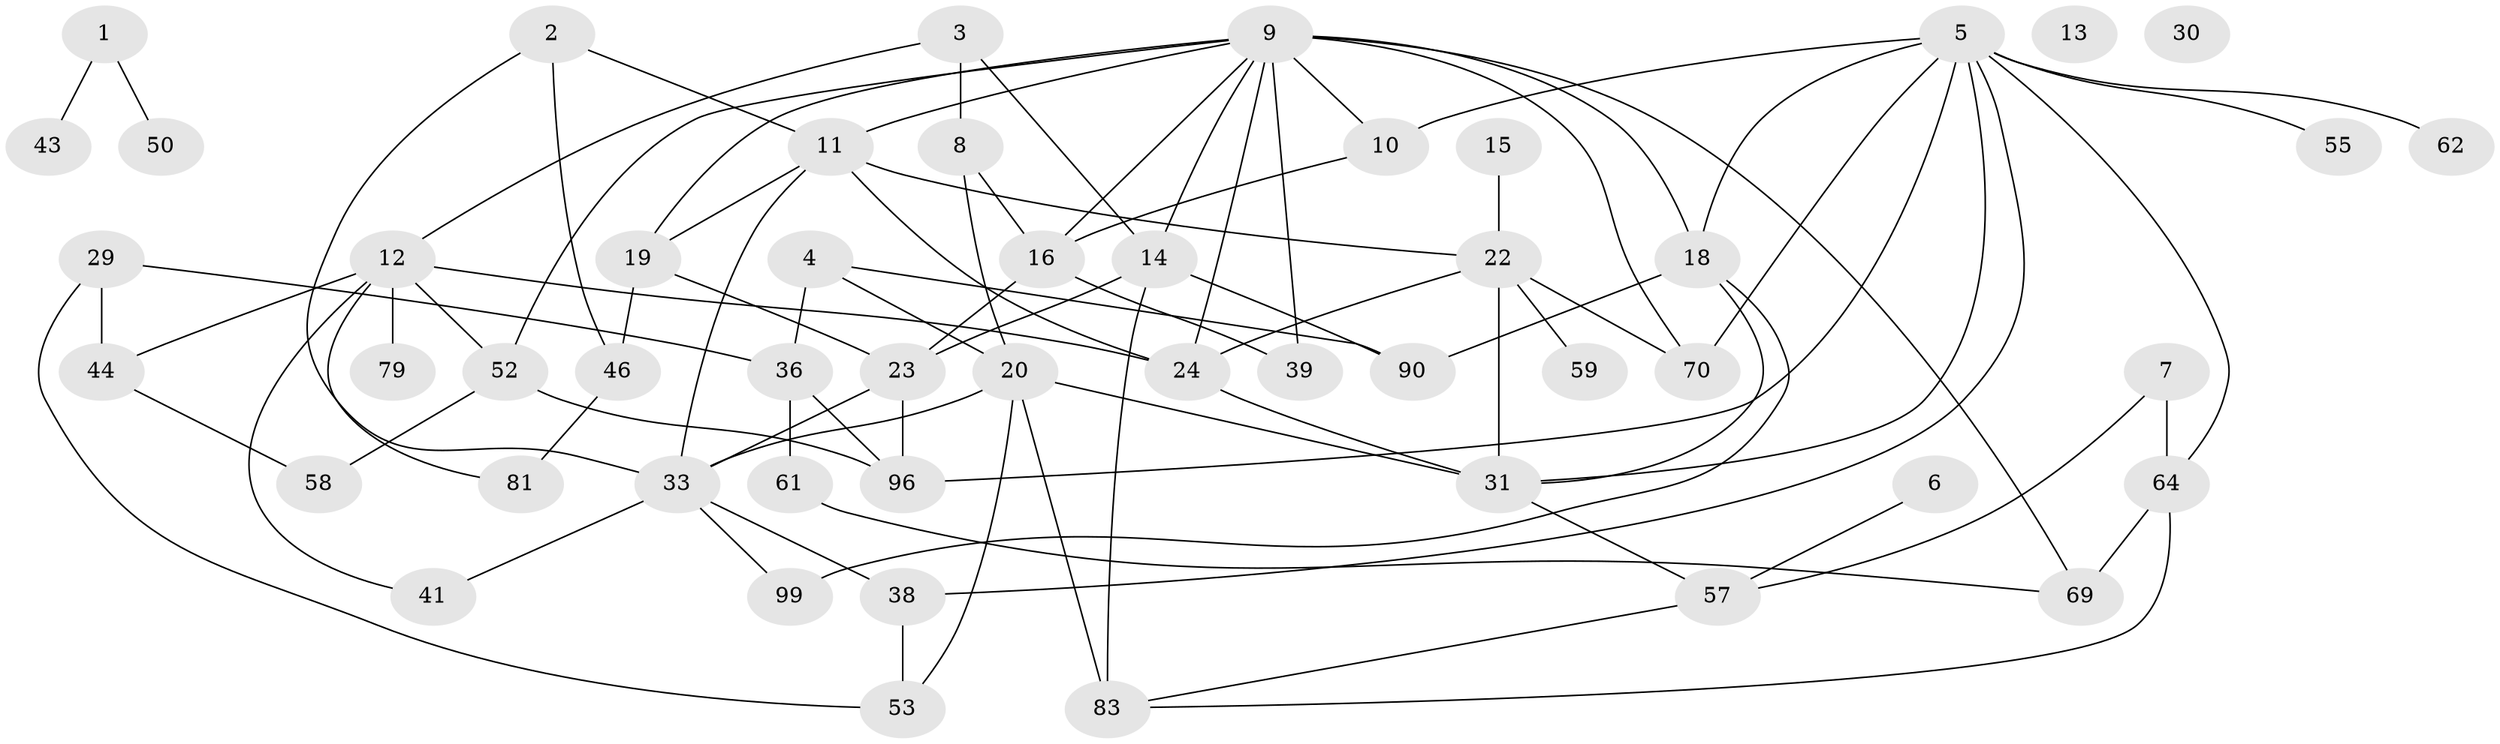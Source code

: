 // original degree distribution, {1: 0.19607843137254902, 3: 0.27450980392156865, 4: 0.17647058823529413, 2: 0.23529411764705882, 5: 0.058823529411764705, 0: 0.00980392156862745, 7: 0.0196078431372549, 6: 0.029411764705882353}
// Generated by graph-tools (version 1.1) at 2025/13/03/09/25 04:13:01]
// undirected, 51 vertices, 87 edges
graph export_dot {
graph [start="1"]
  node [color=gray90,style=filled];
  1 [super="+28"];
  2 [super="+17"];
  3 [super="+25+78"];
  4 [super="+91"];
  5 [super="+74+27"];
  6;
  7 [super="+21"];
  8;
  9 [super="+40+76"];
  10;
  11 [super="+73"];
  12 [super="+49+65+60"];
  13 [super="+87"];
  14;
  15;
  16 [super="+63+51"];
  18 [super="+32"];
  19 [super="+92"];
  20 [super="+45+37"];
  22 [super="+77+26"];
  23 [super="+68+54"];
  24 [super="+86"];
  29 [super="+98+82"];
  30;
  31 [super="+47"];
  33 [super="+34+72"];
  36 [super="+75"];
  38 [super="+71"];
  39 [super="+101"];
  41 [super="+42"];
  43;
  44 [super="+48"];
  46;
  50;
  52 [super="+85"];
  53 [super="+66"];
  55;
  57;
  58;
  59;
  61;
  62;
  64;
  69 [super="+84"];
  70;
  79;
  81 [super="+89"];
  83 [super="+95+100"];
  90 [super="+97"];
  96 [super="+102"];
  99;
  1 -- 50;
  1 -- 43;
  2 -- 46;
  2 -- 33;
  2 -- 11;
  3 -- 8;
  3 -- 12;
  3 -- 14;
  4 -- 36;
  4 -- 90;
  4 -- 20;
  5 -- 38;
  5 -- 70;
  5 -- 96;
  5 -- 64;
  5 -- 55;
  5 -- 10;
  5 -- 62;
  5 -- 31;
  5 -- 18;
  6 -- 57;
  7 -- 57;
  7 -- 64;
  8 -- 16;
  8 -- 20;
  9 -- 39 [weight=2];
  9 -- 70;
  9 -- 14;
  9 -- 69;
  9 -- 16;
  9 -- 19;
  9 -- 52;
  9 -- 10;
  9 -- 11;
  9 -- 18;
  9 -- 24;
  10 -- 16;
  11 -- 33;
  11 -- 19;
  11 -- 22;
  11 -- 24;
  12 -- 81;
  12 -- 52;
  12 -- 79;
  12 -- 44;
  12 -- 41;
  12 -- 24;
  14 -- 23;
  14 -- 90;
  14 -- 83;
  15 -- 22;
  16 -- 23;
  16 -- 39;
  18 -- 90;
  18 -- 99;
  18 -- 31;
  19 -- 46;
  19 -- 23;
  20 -- 83 [weight=2];
  20 -- 53;
  20 -- 31 [weight=2];
  20 -- 33;
  22 -- 24;
  22 -- 59;
  22 -- 31;
  22 -- 70;
  23 -- 33 [weight=2];
  23 -- 96 [weight=2];
  24 -- 31;
  29 -- 36;
  29 -- 53;
  29 -- 44;
  31 -- 57;
  33 -- 41;
  33 -- 99;
  33 -- 38;
  36 -- 96;
  36 -- 61;
  38 -- 53;
  44 -- 58;
  46 -- 81;
  52 -- 96;
  52 -- 58;
  57 -- 83;
  61 -- 69;
  64 -- 83;
  64 -- 69;
}
